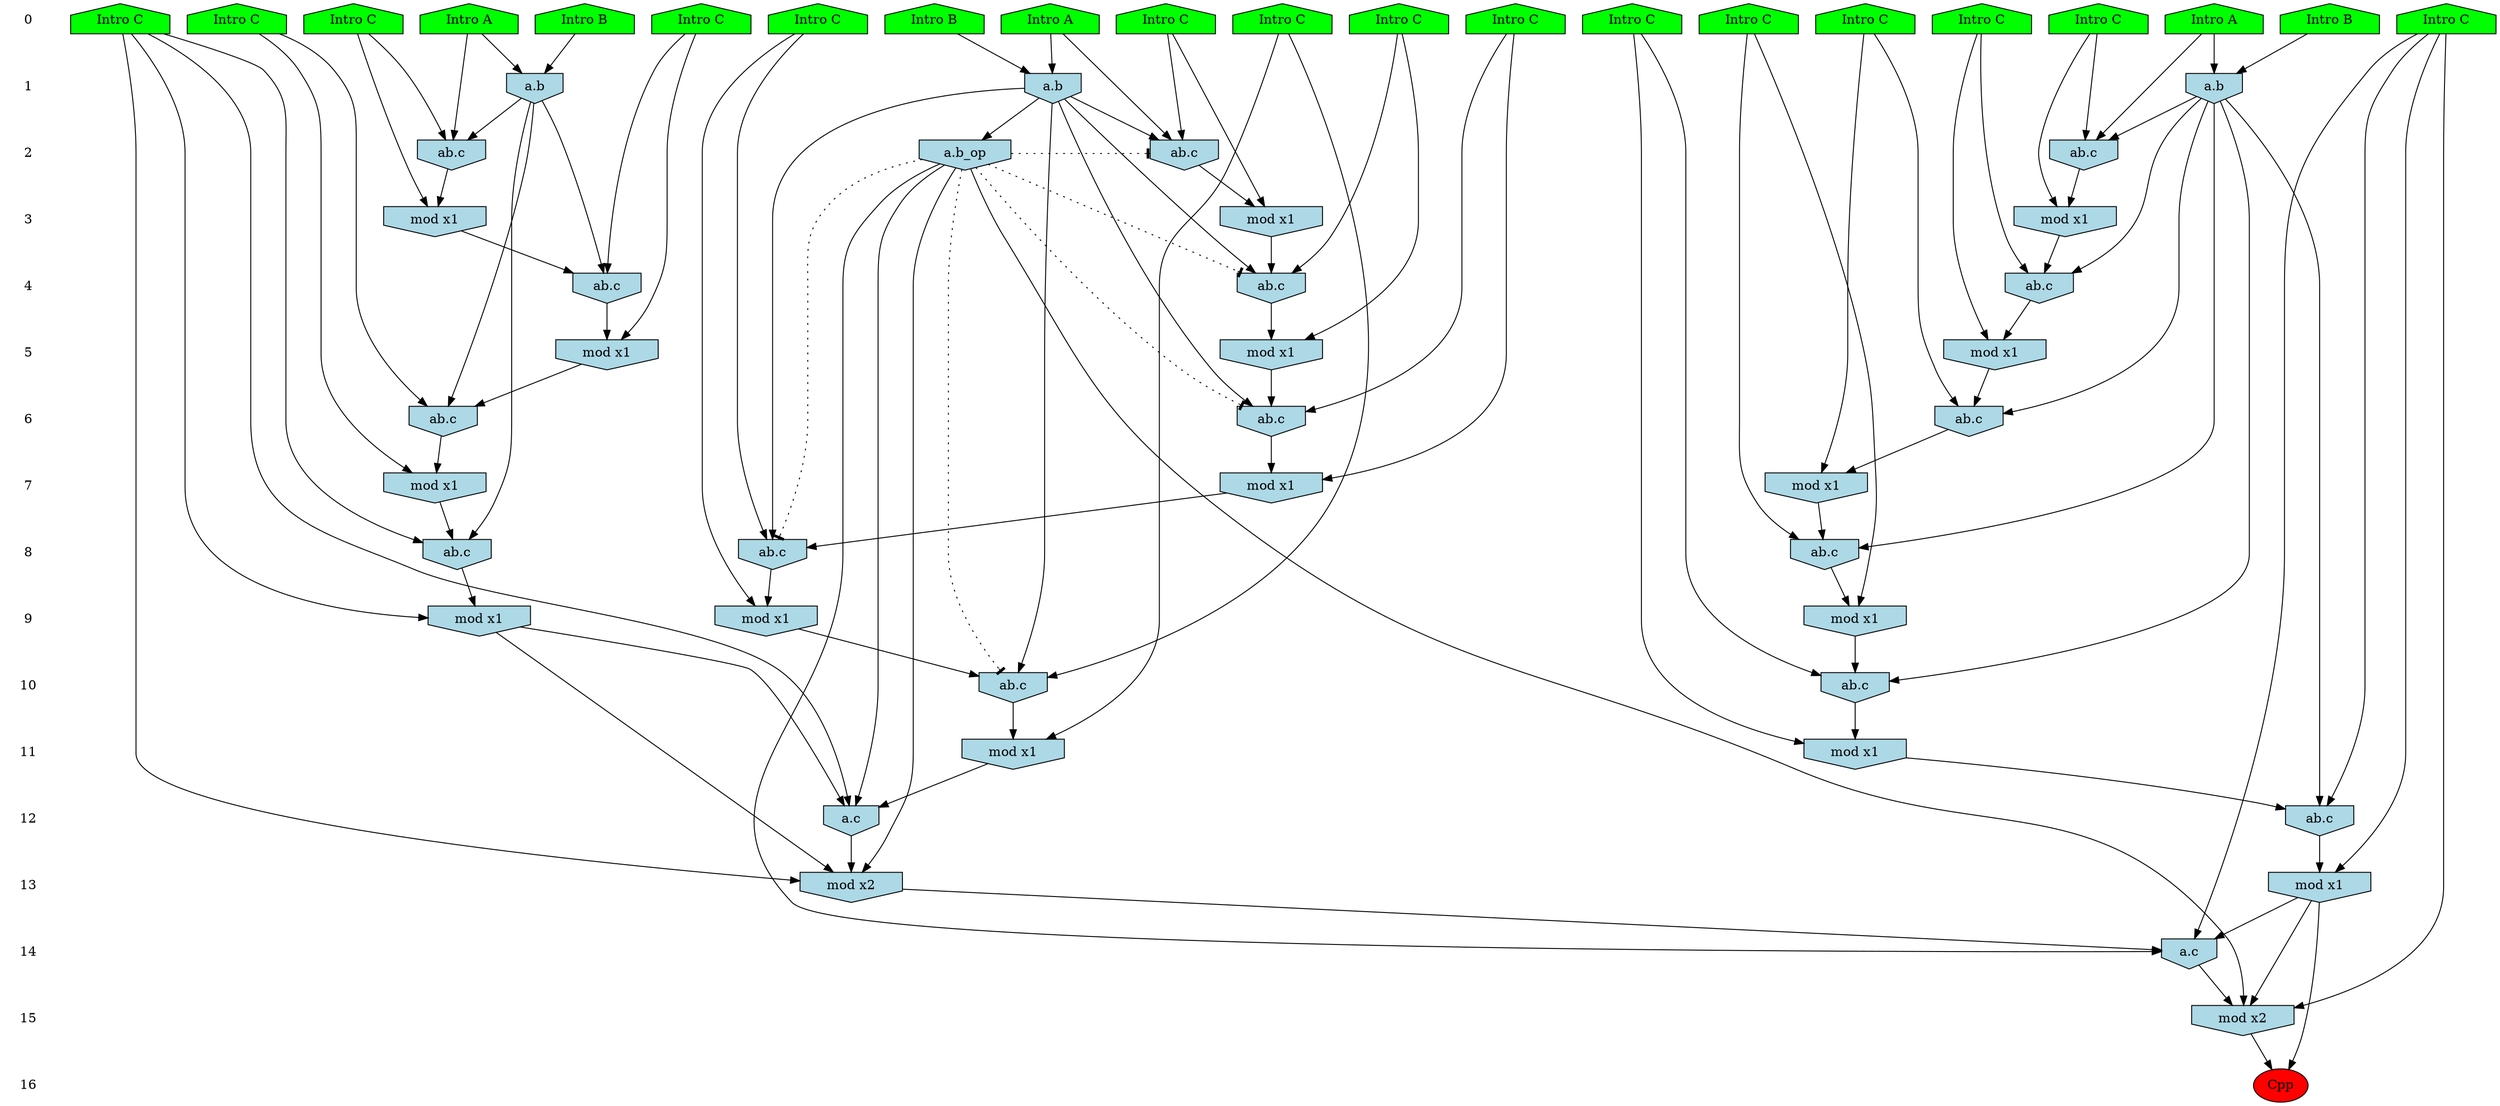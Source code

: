 /* Compression of 1 causal flows obtained in average at 1.684072E+01 t.u */
/* Compressed causal flows were: [2915] */
digraph G{
 ranksep=.5 ; 
{ rank = same ; "0" [shape=plaintext] ; node_1 [label ="Intro A", shape=house, style=filled, fillcolor=green] ;
node_2 [label ="Intro B", shape=house, style=filled, fillcolor=green] ;
node_3 [label ="Intro A", shape=house, style=filled, fillcolor=green] ;
node_4 [label ="Intro B", shape=house, style=filled, fillcolor=green] ;
node_5 [label ="Intro A", shape=house, style=filled, fillcolor=green] ;
node_6 [label ="Intro B", shape=house, style=filled, fillcolor=green] ;
node_7 [label ="Intro C", shape=house, style=filled, fillcolor=green] ;
node_8 [label ="Intro C", shape=house, style=filled, fillcolor=green] ;
node_9 [label ="Intro C", shape=house, style=filled, fillcolor=green] ;
node_10 [label ="Intro C", shape=house, style=filled, fillcolor=green] ;
node_11 [label ="Intro C", shape=house, style=filled, fillcolor=green] ;
node_12 [label ="Intro C", shape=house, style=filled, fillcolor=green] ;
node_13 [label ="Intro C", shape=house, style=filled, fillcolor=green] ;
node_14 [label ="Intro C", shape=house, style=filled, fillcolor=green] ;
node_15 [label ="Intro C", shape=house, style=filled, fillcolor=green] ;
node_16 [label ="Intro C", shape=house, style=filled, fillcolor=green] ;
node_17 [label ="Intro C", shape=house, style=filled, fillcolor=green] ;
node_18 [label ="Intro C", shape=house, style=filled, fillcolor=green] ;
node_19 [label ="Intro C", shape=house, style=filled, fillcolor=green] ;
node_20 [label ="Intro C", shape=house, style=filled, fillcolor=green] ;
node_21 [label ="Intro C", shape=house, style=filled, fillcolor=green] ;
}
{ rank = same ; "1" [shape=plaintext] ; node_22 [label="a.b", shape=invhouse, style=filled, fillcolor = lightblue] ;
node_27 [label="a.b", shape=invhouse, style=filled, fillcolor = lightblue] ;
node_31 [label="a.b", shape=invhouse, style=filled, fillcolor = lightblue] ;
}
{ rank = same ; "2" [shape=plaintext] ; node_23 [label="ab.c", shape=invhouse, style=filled, fillcolor = lightblue] ;
node_28 [label="ab.c", shape=invhouse, style=filled, fillcolor = lightblue] ;
node_33 [label="ab.c", shape=invhouse, style=filled, fillcolor = lightblue] ;
node_46 [label="a.b_op", shape=invhouse, style=filled, fillcolor = lightblue] ;
}
{ rank = same ; "3" [shape=plaintext] ; node_24 [label="mod x1", shape=invhouse, style=filled, fillcolor = lightblue] ;
node_30 [label="mod x1", shape=invhouse, style=filled, fillcolor = lightblue] ;
node_34 [label="mod x1", shape=invhouse, style=filled, fillcolor = lightblue] ;
}
{ rank = same ; "4" [shape=plaintext] ; node_25 [label="ab.c", shape=invhouse, style=filled, fillcolor = lightblue] ;
node_36 [label="ab.c", shape=invhouse, style=filled, fillcolor = lightblue] ;
node_39 [label="ab.c", shape=invhouse, style=filled, fillcolor = lightblue] ;
}
{ rank = same ; "5" [shape=plaintext] ; node_26 [label="mod x1", shape=invhouse, style=filled, fillcolor = lightblue] ;
node_37 [label="mod x1", shape=invhouse, style=filled, fillcolor = lightblue] ;
node_43 [label="mod x1", shape=invhouse, style=filled, fillcolor = lightblue] ;
}
{ rank = same ; "6" [shape=plaintext] ; node_29 [label="ab.c", shape=invhouse, style=filled, fillcolor = lightblue] ;
node_40 [label="ab.c", shape=invhouse, style=filled, fillcolor = lightblue] ;
node_47 [label="ab.c", shape=invhouse, style=filled, fillcolor = lightblue] ;
}
{ rank = same ; "7" [shape=plaintext] ; node_32 [label="mod x1", shape=invhouse, style=filled, fillcolor = lightblue] ;
node_41 [label="mod x1", shape=invhouse, style=filled, fillcolor = lightblue] ;
node_49 [label="mod x1", shape=invhouse, style=filled, fillcolor = lightblue] ;
}
{ rank = same ; "8" [shape=plaintext] ; node_35 [label="ab.c", shape=invhouse, style=filled, fillcolor = lightblue] ;
node_44 [label="ab.c", shape=invhouse, style=filled, fillcolor = lightblue] ;
node_50 [label="ab.c", shape=invhouse, style=filled, fillcolor = lightblue] ;
}
{ rank = same ; "9" [shape=plaintext] ; node_38 [label="mod x1", shape=invhouse, style=filled, fillcolor = lightblue] ;
node_45 [label="mod x1", shape=invhouse, style=filled, fillcolor = lightblue] ;
node_51 [label="mod x1", shape=invhouse, style=filled, fillcolor = lightblue] ;
}
{ rank = same ; "10" [shape=plaintext] ; node_42 [label="ab.c", shape=invhouse, style=filled, fillcolor = lightblue] ;
node_52 [label="ab.c", shape=invhouse, style=filled, fillcolor = lightblue] ;
}
{ rank = same ; "11" [shape=plaintext] ; node_48 [label="mod x1", shape=invhouse, style=filled, fillcolor = lightblue] ;
node_54 [label="mod x1", shape=invhouse, style=filled, fillcolor = lightblue] ;
}
{ rank = same ; "12" [shape=plaintext] ; node_53 [label="a.c", shape=invhouse, style=filled, fillcolor = lightblue] ;
node_56 [label="ab.c", shape=invhouse, style=filled, fillcolor = lightblue] ;
}
{ rank = same ; "13" [shape=plaintext] ; node_55 [label="mod x2", shape=invhouse, style=filled, fillcolor = lightblue] ;
node_57 [label="mod x1", shape=invhouse, style=filled, fillcolor = lightblue] ;
}
{ rank = same ; "14" [shape=plaintext] ; node_58 [label="a.c", shape=invhouse, style=filled, fillcolor = lightblue] ;
}
{ rank = same ; "15" [shape=plaintext] ; node_59 [label="mod x2", shape=invhouse, style=filled, fillcolor = lightblue] ;
}
{ rank = same ; "16" [shape=plaintext] ; node_60 [label ="Cpp", style=filled, fillcolor=red] ;
}
"0" -> "1" [style="invis"]; 
"1" -> "2" [style="invis"]; 
"2" -> "3" [style="invis"]; 
"3" -> "4" [style="invis"]; 
"4" -> "5" [style="invis"]; 
"5" -> "6" [style="invis"]; 
"6" -> "7" [style="invis"]; 
"7" -> "8" [style="invis"]; 
"8" -> "9" [style="invis"]; 
"9" -> "10" [style="invis"]; 
"10" -> "11" [style="invis"]; 
"11" -> "12" [style="invis"]; 
"12" -> "13" [style="invis"]; 
"13" -> "14" [style="invis"]; 
"14" -> "15" [style="invis"]; 
"15" -> "16" [style="invis"]; 
node_1 -> node_22
node_2 -> node_22
node_1 -> node_23
node_20 -> node_23
node_22 -> node_23
node_20 -> node_24
node_23 -> node_24
node_11 -> node_25
node_22 -> node_25
node_24 -> node_25
node_11 -> node_26
node_25 -> node_26
node_5 -> node_27
node_6 -> node_27
node_5 -> node_28
node_19 -> node_28
node_27 -> node_28
node_16 -> node_29
node_22 -> node_29
node_26 -> node_29
node_19 -> node_30
node_28 -> node_30
node_3 -> node_31
node_4 -> node_31
node_16 -> node_32
node_29 -> node_32
node_3 -> node_33
node_21 -> node_33
node_31 -> node_33
node_21 -> node_34
node_33 -> node_34
node_10 -> node_35
node_22 -> node_35
node_32 -> node_35
node_17 -> node_36
node_31 -> node_36
node_34 -> node_36
node_17 -> node_37
node_36 -> node_37
node_10 -> node_38
node_35 -> node_38
node_12 -> node_39
node_27 -> node_39
node_30 -> node_39
node_7 -> node_40
node_31 -> node_40
node_37 -> node_40
node_7 -> node_41
node_40 -> node_41
node_9 -> node_42
node_22 -> node_42
node_38 -> node_42
node_12 -> node_43
node_39 -> node_43
node_18 -> node_44
node_31 -> node_44
node_41 -> node_44
node_18 -> node_45
node_44 -> node_45
node_22 -> node_46
node_15 -> node_47
node_27 -> node_47
node_43 -> node_47
node_9 -> node_48
node_42 -> node_48
node_15 -> node_49
node_47 -> node_49
node_13 -> node_50
node_27 -> node_50
node_49 -> node_50
node_13 -> node_51
node_50 -> node_51
node_8 -> node_52
node_27 -> node_52
node_51 -> node_52
node_18 -> node_53
node_45 -> node_53
node_46 -> node_53
node_48 -> node_53
node_8 -> node_54
node_52 -> node_54
node_18 -> node_55
node_45 -> node_55
node_46 -> node_55
node_53 -> node_55
node_14 -> node_56
node_27 -> node_56
node_54 -> node_56
node_14 -> node_57
node_56 -> node_57
node_14 -> node_58
node_46 -> node_58
node_55 -> node_58
node_57 -> node_58
node_14 -> node_59
node_46 -> node_59
node_57 -> node_59
node_58 -> node_59
node_57 -> node_60
node_59 -> node_60
node_46 -> node_42 [style=dotted, arrowhead = tee] 
node_46 -> node_35 [style=dotted, arrowhead = tee] 
node_46 -> node_29 [style=dotted, arrowhead = tee] 
node_46 -> node_25 [style=dotted, arrowhead = tee] 
node_46 -> node_23 [style=dotted, arrowhead = tee] 
}
/*
 Dot generation time: 0.000234
*/
